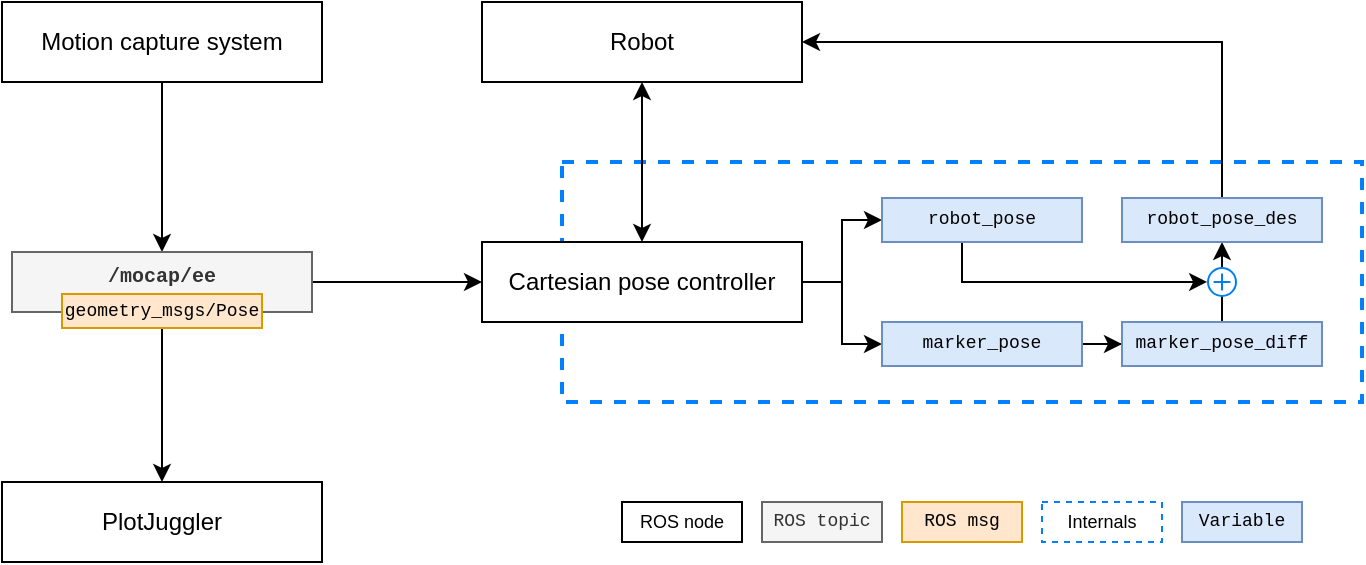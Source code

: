 <mxfile version="13.3.9" type="device"><diagram id="pSSJMD7GeWpMz6BQZ_hJ" name="Page-1"><mxGraphModel dx="621" dy="461" grid="1" gridSize="10" guides="1" tooltips="1" connect="1" arrows="1" fold="1" page="1" pageScale="1" pageWidth="1169" pageHeight="827" math="1" shadow="0"><root><mxCell id="0"/><mxCell id="1" parent="0"/><mxCell id="KwO3H456O_S7oKqWhXRn-10" value="" style="rounded=0;whiteSpace=wrap;html=1;fontFamily=Helvetica;fontSize=10;labelPosition=center;verticalLabelPosition=middle;align=center;verticalAlign=middle;fontColor=#333333;dashed=1;fillColor=none;strokeWidth=2;strokeColor=#007FFF;" parent="1" vertex="1"><mxGeometry x="360" y="120" width="400" height="120" as="geometry"/></mxCell><mxCell id="KwO3H456O_S7oKqWhXRn-4" style="edgeStyle=orthogonalEdgeStyle;rounded=0;orthogonalLoop=1;jettySize=auto;html=1;" parent="1" source="KwO3H456O_S7oKqWhXRn-2" target="KwO3H456O_S7oKqWhXRn-3" edge="1"><mxGeometry relative="1" as="geometry"/></mxCell><mxCell id="KwO3H456O_S7oKqWhXRn-2" value="Motion capture system" style="rounded=0;whiteSpace=wrap;html=1;" parent="1" vertex="1"><mxGeometry x="80" y="40" width="160" height="40" as="geometry"/></mxCell><mxCell id="KwO3H456O_S7oKqWhXRn-6" style="edgeStyle=orthogonalEdgeStyle;rounded=0;orthogonalLoop=1;jettySize=auto;html=1;" parent="1" source="KwO3H456O_S7oKqWhXRn-3" target="KwO3H456O_S7oKqWhXRn-5" edge="1"><mxGeometry relative="1" as="geometry"/></mxCell><mxCell id="KwO3H456O_S7oKqWhXRn-8" style="edgeStyle=orthogonalEdgeStyle;rounded=0;orthogonalLoop=1;jettySize=auto;html=1;entryX=0;entryY=0.5;entryDx=0;entryDy=0;" parent="1" source="KwO3H456O_S7oKqWhXRn-3" target="KwO3H456O_S7oKqWhXRn-7" edge="1"><mxGeometry relative="1" as="geometry"/></mxCell><mxCell id="KwO3H456O_S7oKqWhXRn-3" value="/mocap/ee" style="rounded=0;whiteSpace=wrap;html=1;fontFamily=Courier New;fontSize=10;fillColor=#f5f5f5;strokeColor=#666666;fontColor=#333333;spacingBottom=6;fontStyle=1" parent="1" vertex="1"><mxGeometry x="85" y="165" width="150" height="30" as="geometry"/></mxCell><mxCell id="KwO3H456O_S7oKqWhXRn-5" value="PlotJuggler" style="rounded=0;whiteSpace=wrap;html=1;" parent="1" vertex="1"><mxGeometry x="80" y="280" width="160" height="40" as="geometry"/></mxCell><mxCell id="KwO3H456O_S7oKqWhXRn-9" value="geometry_msgs/Pose" style="rounded=0;whiteSpace=wrap;html=1;fontFamily=Courier New;fontSize=9;fillColor=#ffe6cc;strokeColor=#d79b00;" parent="1" vertex="1"><mxGeometry x="110" y="186" width="100" height="17" as="geometry"/></mxCell><mxCell id="KwO3H456O_S7oKqWhXRn-27" style="edgeStyle=orthogonalEdgeStyle;rounded=0;orthogonalLoop=1;jettySize=auto;html=1;entryX=0;entryY=0.5;entryDx=0;entryDy=0;fontSize=7;" parent="1" source="KwO3H456O_S7oKqWhXRn-7" target="KwO3H456O_S7oKqWhXRn-13" edge="1"><mxGeometry relative="1" as="geometry"><Array as="points"><mxPoint x="500" y="180"/><mxPoint x="500" y="211"/></Array></mxGeometry></mxCell><mxCell id="KwO3H456O_S7oKqWhXRn-28" style="edgeStyle=orthogonalEdgeStyle;rounded=0;orthogonalLoop=1;jettySize=auto;html=1;entryX=0;entryY=0.5;entryDx=0;entryDy=0;fontSize=7;" parent="1" source="KwO3H456O_S7oKqWhXRn-7" target="KwO3H456O_S7oKqWhXRn-12" edge="1"><mxGeometry relative="1" as="geometry"><Array as="points"><mxPoint x="500" y="180"/><mxPoint x="500" y="149"/></Array></mxGeometry></mxCell><mxCell id="KwO3H456O_S7oKqWhXRn-7" value="Cartesian pose controller" style="rounded=0;whiteSpace=wrap;html=1;" parent="1" vertex="1"><mxGeometry x="320" y="160" width="160" height="40" as="geometry"/></mxCell><mxCell id="KwO3H456O_S7oKqWhXRn-25" style="edgeStyle=orthogonalEdgeStyle;rounded=0;orthogonalLoop=1;jettySize=auto;html=1;fontSize=7;exitX=0.5;exitY=1;exitDx=0;exitDy=0;entryX=-0.03;entryY=0.498;entryDx=0;entryDy=0;entryPerimeter=0;" parent="1" source="KwO3H456O_S7oKqWhXRn-12" target="KwO3H456O_S7oKqWhXRn-30" edge="1"><mxGeometry relative="1" as="geometry"><mxPoint x="680" y="180" as="targetPoint"/><Array as="points"><mxPoint x="560" y="180"/></Array></mxGeometry></mxCell><mxCell id="KwO3H456O_S7oKqWhXRn-12" value="robot_pose" style="rounded=0;whiteSpace=wrap;html=1;fontFamily=Courier New;fontSize=9;fillColor=#dae8fc;strokeColor=#6c8ebf;" parent="1" vertex="1"><mxGeometry x="520" y="138" width="100" height="22" as="geometry"/></mxCell><mxCell id="KwO3H456O_S7oKqWhXRn-21" style="edgeStyle=orthogonalEdgeStyle;rounded=0;orthogonalLoop=1;jettySize=auto;html=1;entryX=0;entryY=0.5;entryDx=0;entryDy=0;fontSize=7;" parent="1" source="KwO3H456O_S7oKqWhXRn-13" target="KwO3H456O_S7oKqWhXRn-20" edge="1"><mxGeometry relative="1" as="geometry"/></mxCell><mxCell id="KwO3H456O_S7oKqWhXRn-13" value="marker_pose" style="rounded=0;whiteSpace=wrap;html=1;fontFamily=Courier New;fontSize=9;fillColor=#dae8fc;strokeColor=#6c8ebf;" parent="1" vertex="1"><mxGeometry x="520" y="200" width="100" height="22" as="geometry"/></mxCell><mxCell id="KwO3H456O_S7oKqWhXRn-17" style="edgeStyle=orthogonalEdgeStyle;rounded=0;orthogonalLoop=1;jettySize=auto;html=1;entryX=0.5;entryY=0;entryDx=0;entryDy=0;fontSize=7;startArrow=classic;startFill=1;" parent="1" source="KwO3H456O_S7oKqWhXRn-16" target="KwO3H456O_S7oKqWhXRn-7" edge="1"><mxGeometry relative="1" as="geometry"/></mxCell><mxCell id="KwO3H456O_S7oKqWhXRn-16" value="Robot" style="rounded=0;whiteSpace=wrap;html=1;" parent="1" vertex="1"><mxGeometry x="320" y="40" width="160" height="40" as="geometry"/></mxCell><mxCell id="KwO3H456O_S7oKqWhXRn-23" style="edgeStyle=orthogonalEdgeStyle;rounded=0;orthogonalLoop=1;jettySize=auto;html=1;entryX=0.5;entryY=1;entryDx=0;entryDy=0;fontSize=7;exitX=1;exitY=0.5;exitDx=0;exitDy=0;" parent="1" source="KwO3H456O_S7oKqWhXRn-20" target="KwO3H456O_S7oKqWhXRn-22" edge="1"><mxGeometry relative="1" as="geometry"><Array as="points"><mxPoint x="690" y="211"/></Array></mxGeometry></mxCell><mxCell id="KwO3H456O_S7oKqWhXRn-20" value="marker_pose_diff" style="rounded=0;whiteSpace=wrap;html=1;fontFamily=Courier New;fontSize=9;fillColor=#dae8fc;strokeColor=#6c8ebf;" parent="1" vertex="1"><mxGeometry x="640" y="200" width="100" height="22" as="geometry"/></mxCell><mxCell id="KwO3H456O_S7oKqWhXRn-26" style="edgeStyle=orthogonalEdgeStyle;rounded=0;orthogonalLoop=1;jettySize=auto;html=1;entryX=1;entryY=0.5;entryDx=0;entryDy=0;fontSize=7;" parent="1" source="KwO3H456O_S7oKqWhXRn-22" target="KwO3H456O_S7oKqWhXRn-16" edge="1"><mxGeometry relative="1" as="geometry"><Array as="points"><mxPoint x="690" y="60"/></Array></mxGeometry></mxCell><mxCell id="KwO3H456O_S7oKqWhXRn-22" value="robot_pose_des" style="rounded=0;whiteSpace=wrap;html=1;fontFamily=Courier New;fontSize=9;fillColor=#dae8fc;strokeColor=#6c8ebf;" parent="1" vertex="1"><mxGeometry x="640" y="138" width="100" height="22" as="geometry"/></mxCell><mxCell id="KwO3H456O_S7oKqWhXRn-30" value="" style="html=1;verticalLabelPosition=bottom;align=center;labelBackgroundColor=#ffffff;verticalAlign=top;strokeWidth=1;strokeColor=#0080F0;shadow=0;dashed=0;shape=mxgraph.ios7.icons.add;fontSize=10;" parent="1" vertex="1"><mxGeometry x="683" y="173" width="14" height="14" as="geometry"/></mxCell><mxCell id="KwO3H456O_S7oKqWhXRn-33" value="ROS topic" style="rounded=0;whiteSpace=wrap;html=1;fontFamily=Courier New;fontSize=9;fillColor=#f5f5f5;strokeColor=#666666;fontColor=#333333;" parent="1" vertex="1"><mxGeometry x="460" y="290" width="60" height="20" as="geometry"/></mxCell><mxCell id="KwO3H456O_S7oKqWhXRn-34" value="Internals" style="rounded=0;whiteSpace=wrap;html=1;fontFamily=Helvetica;fontSize=9;dashed=1;strokeColor=#007FFF;" parent="1" vertex="1"><mxGeometry x="600" y="290" width="60" height="20" as="geometry"/></mxCell><mxCell id="KwO3H456O_S7oKqWhXRn-35" value="ROS node" style="rounded=0;whiteSpace=wrap;html=1;fontFamily=Helvetica;fontSize=9;" parent="1" vertex="1"><mxGeometry x="390" y="290" width="60" height="20" as="geometry"/></mxCell><mxCell id="KwO3H456O_S7oKqWhXRn-36" value="ROS msg" style="rounded=0;whiteSpace=wrap;html=1;fontFamily=Courier New;fontSize=9;fillColor=#ffe6cc;strokeColor=#d79b00;" parent="1" vertex="1"><mxGeometry x="530" y="290" width="60" height="20" as="geometry"/></mxCell><mxCell id="KwO3H456O_S7oKqWhXRn-37" value="Variable" style="rounded=0;whiteSpace=wrap;html=1;fontFamily=Courier New;fontSize=9;fillColor=#dae8fc;strokeColor=#6c8ebf;" parent="1" vertex="1"><mxGeometry x="670" y="290" width="60" height="20" as="geometry"/></mxCell></root></mxGraphModel></diagram></mxfile>